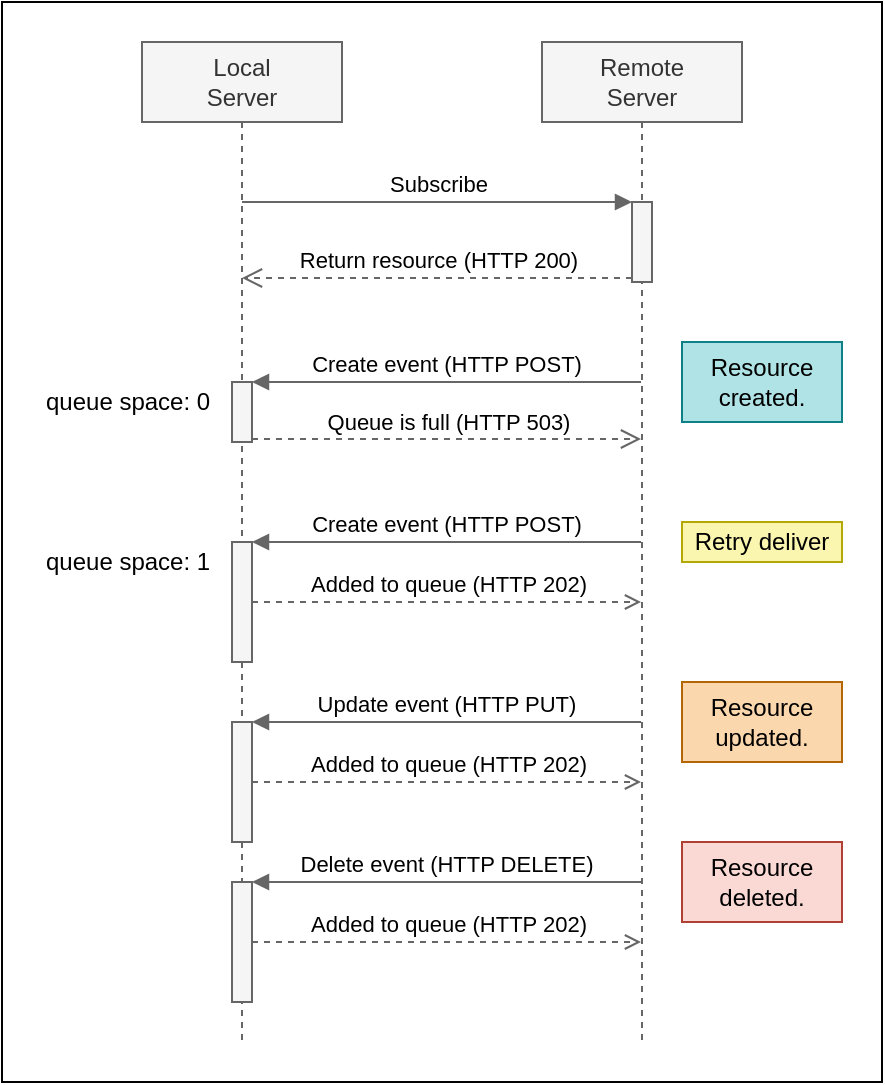 <mxfile>
    <diagram id="cZ5uZZ5VPHYlG50jxOPs" name="Event">
        <mxGraphModel dx="1160" dy="778" grid="1" gridSize="10" guides="1" tooltips="1" connect="1" arrows="1" fold="1" page="1" pageScale="1" pageWidth="827" pageHeight="1169" background="#FFFFFF" math="0" shadow="0">
            <root>
                <mxCell id="0"/>
                <mxCell id="1" parent="0"/>
                <mxCell id="dvft0InMSJ8kWpt140As-47" value="" style="rounded=0;whiteSpace=wrap;html=1;fillColor=default;" parent="1" vertex="1">
                    <mxGeometry x="40" y="60" width="440" height="540" as="geometry"/>
                </mxCell>
                <mxCell id="5E2iKsb7aF4_w7MjwlBB-3" value="Local&lt;br&gt;Server" style="shape=umlLifeline;perimeter=lifelinePerimeter;whiteSpace=wrap;html=1;container=1;collapsible=0;recursiveResize=0;outlineConnect=0;fontColor=#333333;fillColor=#f5f5f5;strokeColor=#666666;" parent="1" vertex="1">
                    <mxGeometry x="110" y="80" width="100" height="500" as="geometry"/>
                </mxCell>
                <mxCell id="33" value="" style="html=1;points=[];perimeter=orthogonalPerimeter;fillColor=#f5f5f5;fontColor=#333333;strokeColor=#666666;" parent="5E2iKsb7aF4_w7MjwlBB-3" vertex="1">
                    <mxGeometry x="45" y="250" width="10" height="60" as="geometry"/>
                </mxCell>
                <mxCell id="43" value="" style="html=1;points=[];perimeter=orthogonalPerimeter;fillColor=#f5f5f5;fontColor=#333333;strokeColor=#666666;" parent="5E2iKsb7aF4_w7MjwlBB-3" vertex="1">
                    <mxGeometry x="45" y="170" width="10" height="30" as="geometry"/>
                </mxCell>
                <mxCell id="Gj9ZppzWt80Lem3cZjXc-55" value="" style="html=1;points=[];perimeter=orthogonalPerimeter;fillColor=#f5f5f5;fontColor=#333333;strokeColor=#666666;" parent="5E2iKsb7aF4_w7MjwlBB-3" vertex="1">
                    <mxGeometry x="45" y="340" width="10" height="60" as="geometry"/>
                </mxCell>
                <mxCell id="I44tz_hCNJXn0tHp3RFf-47" value="" style="html=1;points=[];perimeter=orthogonalPerimeter;fillColor=#f5f5f5;fontColor=#333333;strokeColor=#666666;" parent="5E2iKsb7aF4_w7MjwlBB-3" vertex="1">
                    <mxGeometry x="45" y="420" width="10" height="60" as="geometry"/>
                </mxCell>
                <mxCell id="5E2iKsb7aF4_w7MjwlBB-4" value="Remote&lt;br&gt;Server" style="shape=umlLifeline;perimeter=lifelinePerimeter;whiteSpace=wrap;html=1;container=1;collapsible=0;recursiveResize=0;outlineConnect=0;fontColor=#333333;fillColor=#f5f5f5;strokeColor=#666666;" parent="1" vertex="1">
                    <mxGeometry x="310" y="80" width="100" height="500" as="geometry"/>
                </mxCell>
                <mxCell id="2" value="" style="html=1;points=[];perimeter=orthogonalPerimeter;fillColor=#f5f5f5;strokeColor=#666666;fontColor=#333333;" parent="5E2iKsb7aF4_w7MjwlBB-4" vertex="1">
                    <mxGeometry x="45" y="80" width="10" height="40" as="geometry"/>
                </mxCell>
                <mxCell id="3" value="Subscribe" style="html=1;verticalAlign=bottom;endArrow=block;entryX=0;entryY=0;fillColor=#f5f5f5;strokeColor=#666666;" parent="1" source="5E2iKsb7aF4_w7MjwlBB-3" target="2" edge="1">
                    <mxGeometry relative="1" as="geometry">
                        <mxPoint x="139.667" y="160" as="sourcePoint"/>
                    </mxGeometry>
                </mxCell>
                <mxCell id="4" value="Return resource (HTTP 200)" style="html=1;verticalAlign=bottom;endArrow=open;dashed=1;endSize=8;exitX=0;exitY=0.95;fillColor=#f5f5f5;strokeColor=#666666;" parent="1" source="2" target="5E2iKsb7aF4_w7MjwlBB-3" edge="1">
                    <mxGeometry relative="1" as="geometry">
                        <mxPoint x="139.667" y="217" as="targetPoint"/>
                    </mxGeometry>
                </mxCell>
                <mxCell id="34" value="Create event (HTTP POST)" style="html=1;verticalAlign=bottom;endArrow=block;labelBackgroundColor=none;fillColor=#f5f5f5;strokeColor=#666666;" parent="1" source="5E2iKsb7aF4_w7MjwlBB-4" target="33" edge="1">
                    <mxGeometry width="80" relative="1" as="geometry">
                        <mxPoint x="369.5" y="330" as="sourcePoint"/>
                        <mxPoint x="-36" y="220" as="targetPoint"/>
                        <Array as="points">
                            <mxPoint x="260" y="330"/>
                        </Array>
                    </mxGeometry>
                </mxCell>
                <mxCell id="35" value="Added to queue (HTTP 202)" style="html=1;verticalAlign=bottom;endArrow=open;labelBackgroundColor=none;fillColor=#f5f5f5;strokeColor=#666666;endFill=0;dashed=1;" parent="1" source="33" target="5E2iKsb7aF4_w7MjwlBB-4" edge="1">
                    <mxGeometry width="80" relative="1" as="geometry">
                        <mxPoint x="145" y="359.58" as="sourcePoint"/>
                        <mxPoint x="369.5" y="360" as="targetPoint"/>
                        <Array as="points">
                            <mxPoint x="260" y="360"/>
                        </Array>
                    </mxGeometry>
                </mxCell>
                <mxCell id="44" value="Create event (HTTP POST)" style="html=1;verticalAlign=bottom;endArrow=block;entryX=1;entryY=0;labelBackgroundColor=none;fillColor=#f5f5f5;strokeColor=#666666;" parent="1" source="5E2iKsb7aF4_w7MjwlBB-4" target="43" edge="1">
                    <mxGeometry relative="1" as="geometry">
                        <mxPoint x="369.5" y="250" as="sourcePoint"/>
                    </mxGeometry>
                </mxCell>
                <mxCell id="45" value="Queue is full (HTTP 503)" style="html=1;verticalAlign=bottom;endArrow=open;dashed=1;endSize=8;exitX=1;exitY=0.95;labelBackgroundColor=none;fillColor=#f5f5f5;strokeColor=#666666;" parent="1" source="43" target="5E2iKsb7aF4_w7MjwlBB-4" edge="1">
                    <mxGeometry relative="1" as="geometry">
                        <mxPoint x="369.5" y="278.5" as="targetPoint"/>
                    </mxGeometry>
                </mxCell>
                <mxCell id="47" value="Resource&lt;br&gt;created." style="text;html=1;strokeColor=#0e8088;fillColor=#b0e3e6;align=center;verticalAlign=middle;whiteSpace=wrap;rounded=0;" parent="1" vertex="1">
                    <mxGeometry x="380" y="230" width="80" height="40" as="geometry"/>
                </mxCell>
                <mxCell id="Gj9ZppzWt80Lem3cZjXc-47" value="Retry deliver" style="text;html=1;align=center;verticalAlign=middle;whiteSpace=wrap;rounded=0;fillColor=#FAF5AF;strokeColor=#B4A805;" parent="1" vertex="1">
                    <mxGeometry x="380" y="320" width="80" height="20" as="geometry"/>
                </mxCell>
                <mxCell id="Gj9ZppzWt80Lem3cZjXc-48" value="queue space: 0" style="text;html=1;fillColor=none;align=left;verticalAlign=middle;whiteSpace=wrap;rounded=0;" parent="1" vertex="1">
                    <mxGeometry x="60" y="250" width="100" height="20" as="geometry"/>
                </mxCell>
                <mxCell id="Gj9ZppzWt80Lem3cZjXc-50" value="queue space: 1" style="text;html=1;fillColor=none;align=left;verticalAlign=middle;whiteSpace=wrap;rounded=0;" parent="1" vertex="1">
                    <mxGeometry x="60" y="330" width="100" height="20" as="geometry"/>
                </mxCell>
                <mxCell id="Gj9ZppzWt80Lem3cZjXc-56" value="Update event (HTTP PUT)" style="html=1;verticalAlign=bottom;endArrow=block;labelBackgroundColor=none;fillColor=#f5f5f5;strokeColor=#666666;" parent="1" source="5E2iKsb7aF4_w7MjwlBB-4" target="Gj9ZppzWt80Lem3cZjXc-55" edge="1">
                    <mxGeometry width="80" relative="1" as="geometry">
                        <mxPoint x="340" y="420" as="sourcePoint"/>
                        <mxPoint x="29" y="310" as="targetPoint"/>
                        <Array as="points"/>
                    </mxGeometry>
                </mxCell>
                <mxCell id="Gj9ZppzWt80Lem3cZjXc-57" value="Added to queue (HTTP 202)" style="html=1;verticalAlign=bottom;endArrow=open;labelBackgroundColor=none;fillColor=#f5f5f5;strokeColor=#666666;endFill=0;dashed=1;" parent="1" source="Gj9ZppzWt80Lem3cZjXc-55" target="5E2iKsb7aF4_w7MjwlBB-4" edge="1">
                    <mxGeometry width="80" relative="1" as="geometry">
                        <mxPoint x="210" y="449.58" as="sourcePoint"/>
                        <mxPoint x="330" y="450" as="targetPoint"/>
                        <Array as="points">
                            <mxPoint x="325" y="450"/>
                        </Array>
                    </mxGeometry>
                </mxCell>
                <mxCell id="Gj9ZppzWt80Lem3cZjXc-59" value="Resource&lt;br&gt;updated." style="text;html=1;strokeColor=#b46504;fillColor=#fad7ac;align=center;verticalAlign=middle;whiteSpace=wrap;rounded=0;" parent="1" vertex="1">
                    <mxGeometry x="380" y="400" width="80" height="40" as="geometry"/>
                </mxCell>
                <mxCell id="I44tz_hCNJXn0tHp3RFf-48" value="Delete event (HTTP DELETE)" style="html=1;verticalAlign=bottom;endArrow=block;labelBackgroundColor=none;fillColor=#f5f5f5;strokeColor=#666666;" parent="1" source="5E2iKsb7aF4_w7MjwlBB-4" target="I44tz_hCNJXn0tHp3RFf-47" edge="1">
                    <mxGeometry width="80" relative="1" as="geometry">
                        <mxPoint x="359.5" y="500" as="sourcePoint"/>
                        <mxPoint x="114" y="390" as="targetPoint"/>
                        <Array as="points"/>
                    </mxGeometry>
                </mxCell>
                <mxCell id="I44tz_hCNJXn0tHp3RFf-49" value="Added to queue (HTTP 202)" style="html=1;verticalAlign=bottom;endArrow=open;labelBackgroundColor=none;fillColor=#f5f5f5;strokeColor=#666666;endFill=0;dashed=1;" parent="1" source="I44tz_hCNJXn0tHp3RFf-47" target="5E2iKsb7aF4_w7MjwlBB-4" edge="1">
                    <mxGeometry width="80" relative="1" as="geometry">
                        <mxPoint x="295" y="529.58" as="sourcePoint"/>
                        <mxPoint x="359.5" y="530" as="targetPoint"/>
                        <Array as="points"/>
                    </mxGeometry>
                </mxCell>
                <mxCell id="I44tz_hCNJXn0tHp3RFf-50" value="Resource&lt;br&gt;deleted." style="text;html=1;strokeColor=#ae4132;fillColor=#fad9d5;align=center;verticalAlign=middle;whiteSpace=wrap;rounded=0;" parent="1" vertex="1">
                    <mxGeometry x="380" y="480" width="80" height="40" as="geometry"/>
                </mxCell>
            </root>
        </mxGraphModel>
    </diagram>
</mxfile>
